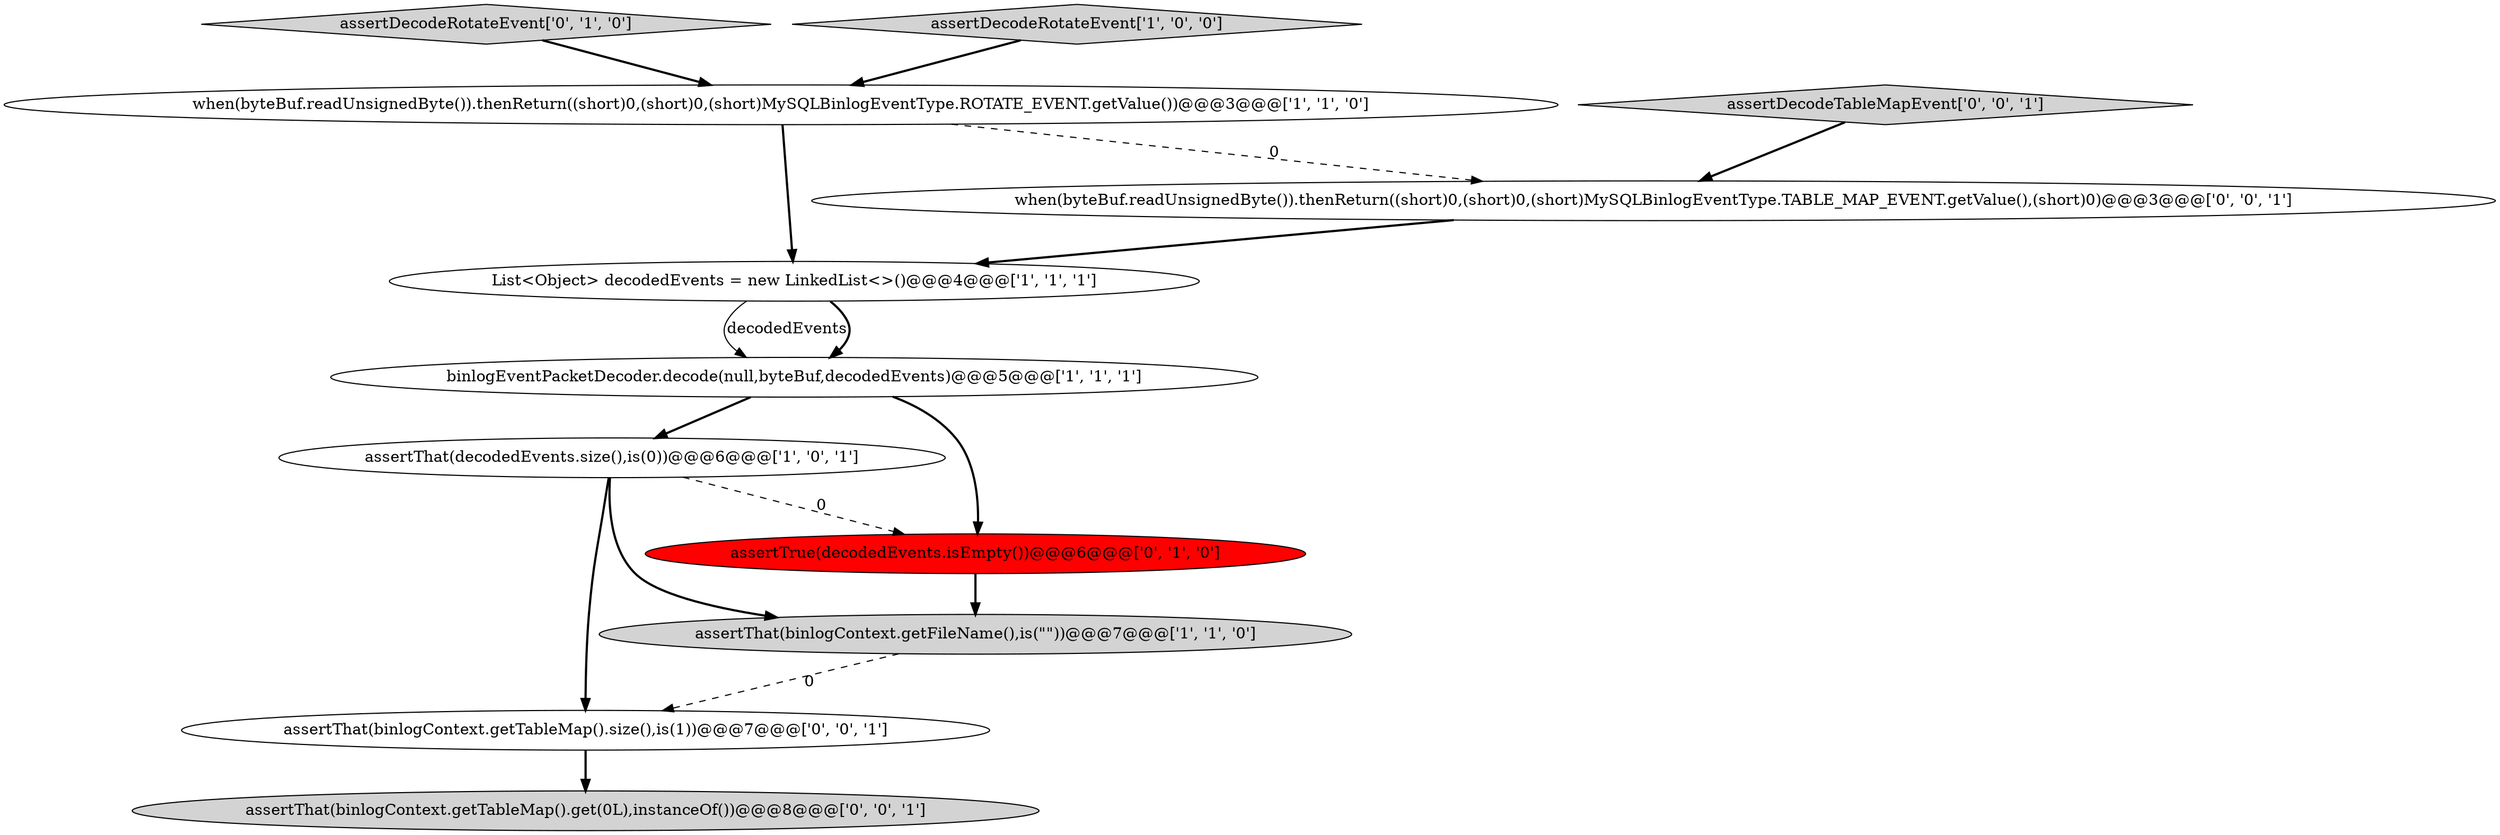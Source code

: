 digraph {
7 [style = filled, label = "assertDecodeRotateEvent['0', '1', '0']", fillcolor = lightgray, shape = diamond image = "AAA0AAABBB2BBB"];
3 [style = filled, label = "binlogEventPacketDecoder.decode(null,byteBuf,decodedEvents)@@@5@@@['1', '1', '1']", fillcolor = white, shape = ellipse image = "AAA0AAABBB1BBB"];
9 [style = filled, label = "assertThat(binlogContext.getTableMap().size(),is(1))@@@7@@@['0', '0', '1']", fillcolor = white, shape = ellipse image = "AAA0AAABBB3BBB"];
1 [style = filled, label = "when(byteBuf.readUnsignedByte()).thenReturn((short)0,(short)0,(short)MySQLBinlogEventType.ROTATE_EVENT.getValue())@@@3@@@['1', '1', '0']", fillcolor = white, shape = ellipse image = "AAA0AAABBB1BBB"];
10 [style = filled, label = "assertDecodeTableMapEvent['0', '0', '1']", fillcolor = lightgray, shape = diamond image = "AAA0AAABBB3BBB"];
11 [style = filled, label = "assertThat(binlogContext.getTableMap().get(0L),instanceOf())@@@8@@@['0', '0', '1']", fillcolor = lightgray, shape = ellipse image = "AAA0AAABBB3BBB"];
6 [style = filled, label = "assertTrue(decodedEvents.isEmpty())@@@6@@@['0', '1', '0']", fillcolor = red, shape = ellipse image = "AAA1AAABBB2BBB"];
2 [style = filled, label = "List<Object> decodedEvents = new LinkedList<>()@@@4@@@['1', '1', '1']", fillcolor = white, shape = ellipse image = "AAA0AAABBB1BBB"];
4 [style = filled, label = "assertThat(decodedEvents.size(),is(0))@@@6@@@['1', '0', '1']", fillcolor = white, shape = ellipse image = "AAA0AAABBB1BBB"];
5 [style = filled, label = "assertThat(binlogContext.getFileName(),is(\"\"))@@@7@@@['1', '1', '0']", fillcolor = lightgray, shape = ellipse image = "AAA0AAABBB1BBB"];
0 [style = filled, label = "assertDecodeRotateEvent['1', '0', '0']", fillcolor = lightgray, shape = diamond image = "AAA0AAABBB1BBB"];
8 [style = filled, label = "when(byteBuf.readUnsignedByte()).thenReturn((short)0,(short)0,(short)MySQLBinlogEventType.TABLE_MAP_EVENT.getValue(),(short)0)@@@3@@@['0', '0', '1']", fillcolor = white, shape = ellipse image = "AAA0AAABBB3BBB"];
4->9 [style = bold, label=""];
1->8 [style = dashed, label="0"];
3->6 [style = bold, label=""];
6->5 [style = bold, label=""];
1->2 [style = bold, label=""];
2->3 [style = solid, label="decodedEvents"];
5->9 [style = dashed, label="0"];
7->1 [style = bold, label=""];
9->11 [style = bold, label=""];
10->8 [style = bold, label=""];
8->2 [style = bold, label=""];
4->6 [style = dashed, label="0"];
4->5 [style = bold, label=""];
3->4 [style = bold, label=""];
0->1 [style = bold, label=""];
2->3 [style = bold, label=""];
}
